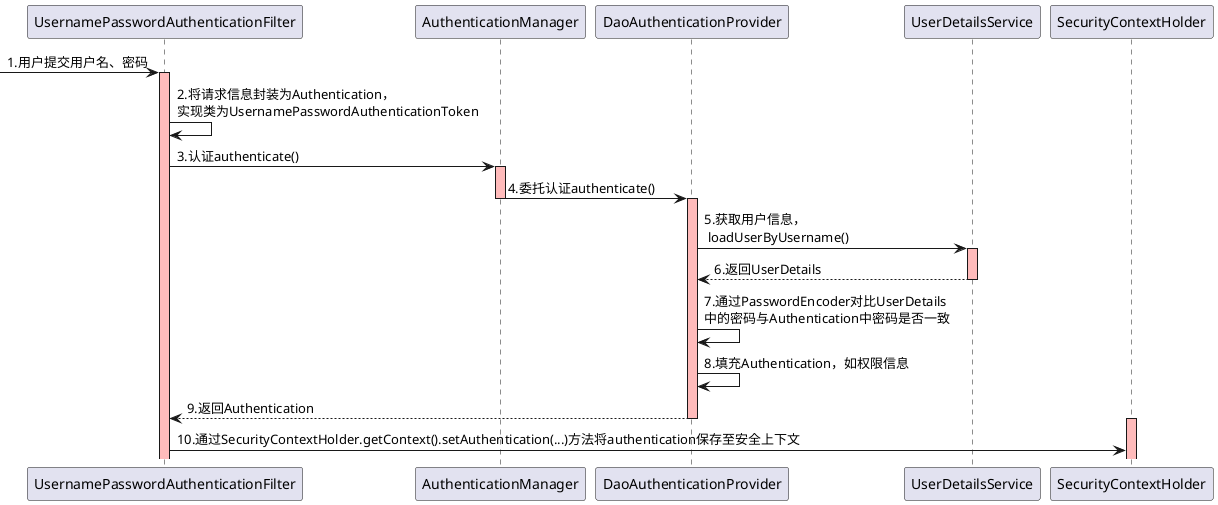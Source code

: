 @startuml

-> UsernamePasswordAuthenticationFilter : 1.用户提交用户名、密码

activate UsernamePasswordAuthenticationFilter #FFBBBB
UsernamePasswordAuthenticationFilter -> UsernamePasswordAuthenticationFilter : 2.将请求信息封装为Authentication，\n实现类为UsernamePasswordAuthenticationToken
UsernamePasswordAuthenticationFilter -> AuthenticationManager : 3.认证authenticate()
activate AuthenticationManager #FFBBBB

AuthenticationManager -> DaoAuthenticationProvider : 4.委托认证authenticate()
deactivate AuthenticationManager

activate DaoAuthenticationProvider #FFBBBB
DaoAuthenticationProvider -> UserDetailsService : 5.获取用户信息，\n loadUserByUsername()

activate UserDetailsService #FFBBBB
UserDetailsService --> DaoAuthenticationProvider : 6.返回UserDetails
deactivate UserDetailsService

DaoAuthenticationProvider -> DaoAuthenticationProvider : 7.通过PasswordEncoder对比UserDetails\n中的密码与Authentication中密码是否一致
DaoAuthenticationProvider -> DaoAuthenticationProvider : 8.填充Authentication，如权限信息
DaoAuthenticationProvider --> UsernamePasswordAuthenticationFilter : 9.返回Authentication
deactivate DaoAuthenticationProvider

activate SecurityContextHolder #FFBBBB
UsernamePasswordAuthenticationFilter -> SecurityContextHolder : 10.通过SecurityContextHolder.getContext().setAuthentication(...)方法将authentication保存至安全上下文


@enduml